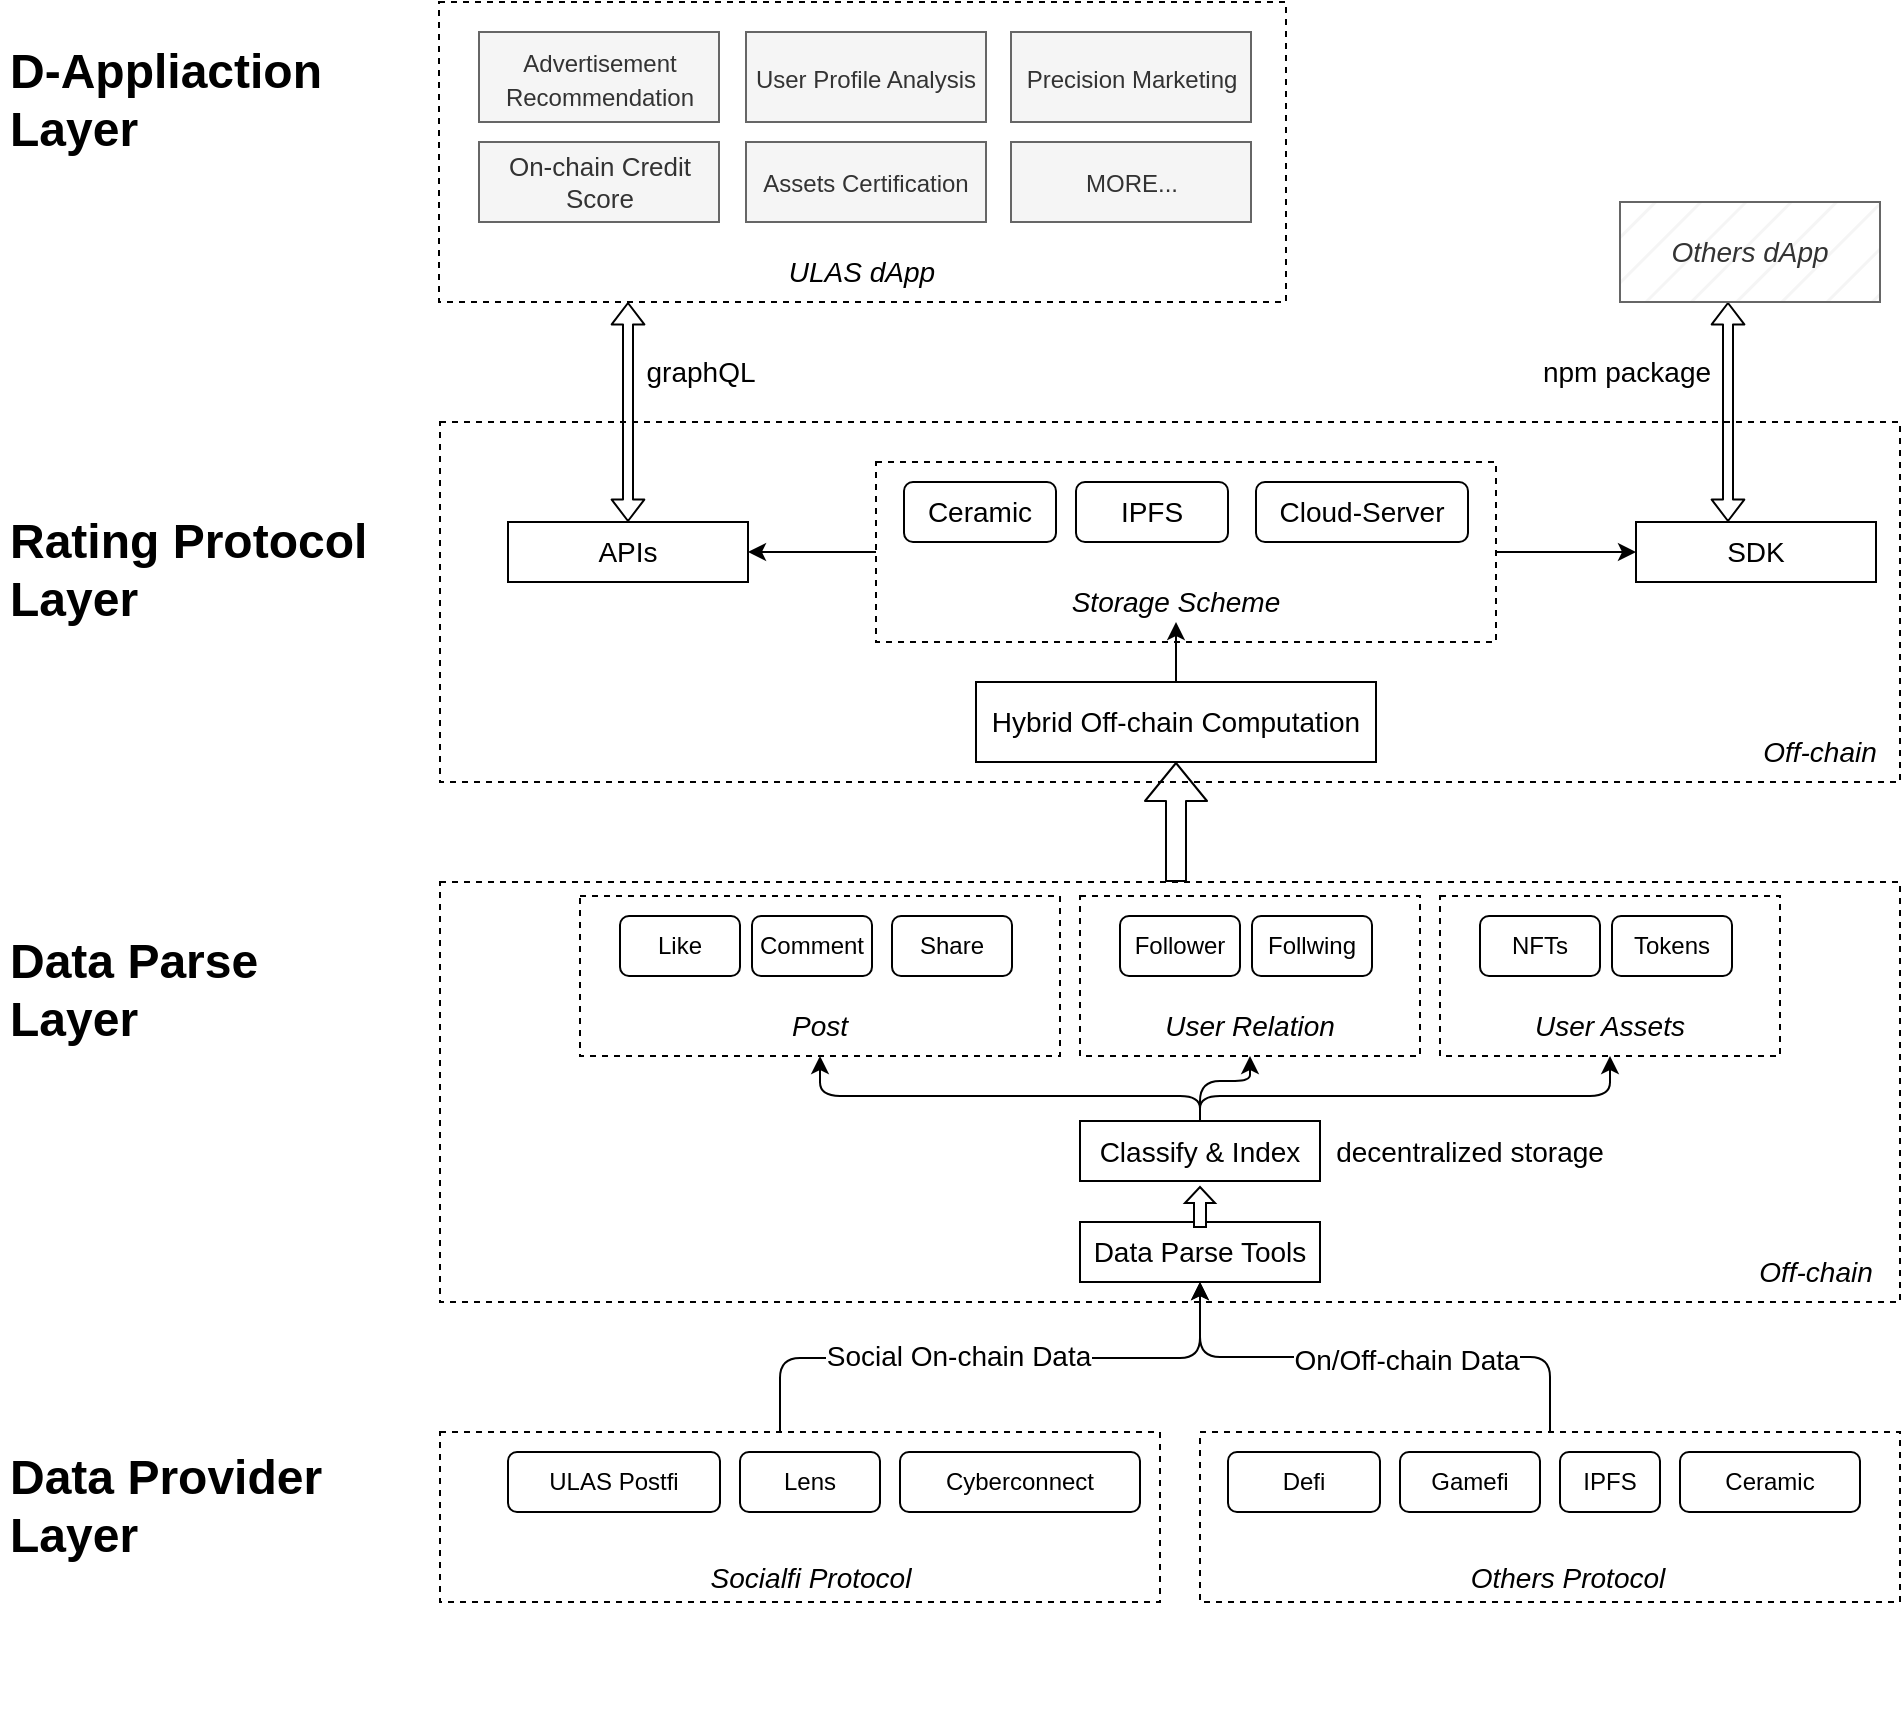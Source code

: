 <mxfile version="20.1.1" type="github">
  <diagram id="ygzSirnMUKqVHTcodODq" name="Page-1">
    <mxGraphModel dx="2121" dy="1136" grid="1" gridSize="10" guides="1" tooltips="1" connect="1" arrows="1" fold="1" page="1" pageScale="1" pageWidth="827" pageHeight="1169" math="0" shadow="0">
      <root>
        <mxCell id="0" />
        <mxCell id="1" parent="0" />
        <mxCell id="9h2n3OwukKY5-VpyM2bv-74" value="" style="rounded=0;whiteSpace=wrap;html=1;dashed=1;" vertex="1" parent="1">
          <mxGeometry x="260" y="280" width="730" height="180" as="geometry" />
        </mxCell>
        <mxCell id="9h2n3OwukKY5-VpyM2bv-57" value="" style="rounded=0;whiteSpace=wrap;html=1;dashed=1;" vertex="1" parent="1">
          <mxGeometry x="259.5" y="70" width="423.5" height="150" as="geometry" />
        </mxCell>
        <mxCell id="9h2n3OwukKY5-VpyM2bv-61" value="" style="edgeStyle=orthogonalEdgeStyle;rounded=1;orthogonalLoop=1;jettySize=auto;html=1;fontSize=14;" edge="1" parent="1" source="9h2n3OwukKY5-VpyM2bv-49" target="9h2n3OwukKY5-VpyM2bv-54">
          <mxGeometry relative="1" as="geometry" />
        </mxCell>
        <mxCell id="9h2n3OwukKY5-VpyM2bv-62" value="" style="edgeStyle=orthogonalEdgeStyle;rounded=1;orthogonalLoop=1;jettySize=auto;html=1;fontSize=14;" edge="1" parent="1" source="9h2n3OwukKY5-VpyM2bv-49" target="9h2n3OwukKY5-VpyM2bv-53">
          <mxGeometry relative="1" as="geometry" />
        </mxCell>
        <mxCell id="9h2n3OwukKY5-VpyM2bv-49" value="" style="rounded=0;whiteSpace=wrap;html=1;dashed=1;" vertex="1" parent="1">
          <mxGeometry x="478" y="300" width="310" height="90" as="geometry" />
        </mxCell>
        <mxCell id="nCG46OqaRl130R50hFcX-19" value="" style="rounded=0;whiteSpace=wrap;html=1;dashed=1;" parent="1" vertex="1">
          <mxGeometry x="260" y="785" width="360" height="85" as="geometry" />
        </mxCell>
        <mxCell id="nCG46OqaRl130R50hFcX-2" value="&lt;h1&gt;Data Provider Layer&lt;/h1&gt;" style="text;html=1;strokeColor=none;fillColor=none;spacing=5;spacingTop=-20;whiteSpace=wrap;overflow=hidden;rounded=0;" parent="1" vertex="1">
          <mxGeometry x="40" y="787.5" width="230" height="140" as="geometry" />
        </mxCell>
        <mxCell id="nCG46OqaRl130R50hFcX-3" value="ULAS Postfi" style="rounded=1;whiteSpace=wrap;html=1;" parent="1" vertex="1">
          <mxGeometry x="294" y="795" width="106" height="30" as="geometry" />
        </mxCell>
        <mxCell id="nCG46OqaRl130R50hFcX-4" value="&lt;h1&gt;Rating Protocol Layer&lt;/h1&gt;" style="text;html=1;strokeColor=none;fillColor=none;spacing=5;spacingTop=-20;whiteSpace=wrap;overflow=hidden;rounded=0;" parent="1" vertex="1">
          <mxGeometry x="40" y="320" width="190" height="120" as="geometry" />
        </mxCell>
        <mxCell id="nCG46OqaRl130R50hFcX-5" value="&lt;h1&gt;D-Appliaction Layer&lt;/h1&gt;" style="text;html=1;strokeColor=none;fillColor=none;spacing=5;spacingTop=-20;whiteSpace=wrap;overflow=hidden;rounded=0;" parent="1" vertex="1">
          <mxGeometry x="40" y="85" width="190" height="120" as="geometry" />
        </mxCell>
        <mxCell id="nCG46OqaRl130R50hFcX-9" value="Lens" style="rounded=1;whiteSpace=wrap;html=1;" parent="1" vertex="1">
          <mxGeometry x="410" y="795" width="70" height="30" as="geometry" />
        </mxCell>
        <mxCell id="nCG46OqaRl130R50hFcX-10" value="Cyberconnect" style="rounded=1;whiteSpace=wrap;html=1;" parent="1" vertex="1">
          <mxGeometry x="490" y="795" width="120" height="30" as="geometry" />
        </mxCell>
        <mxCell id="nCG46OqaRl130R50hFcX-13" value="&lt;h1&gt;Data Parse Layer&lt;/h1&gt;&lt;p&gt;&lt;br&gt;&lt;/p&gt;" style="text;html=1;strokeColor=none;fillColor=none;spacing=5;spacingTop=-20;whiteSpace=wrap;overflow=hidden;rounded=0;" parent="1" vertex="1">
          <mxGeometry x="40" y="529.75" width="200" height="170.5" as="geometry" />
        </mxCell>
        <mxCell id="nCG46OqaRl130R50hFcX-17" value="Off-chain" style="text;html=1;strokeColor=none;fillColor=none;align=center;verticalAlign=middle;whiteSpace=wrap;rounded=0;dashed=1;" parent="1" vertex="1">
          <mxGeometry x="460" y="520" width="60" height="30" as="geometry" />
        </mxCell>
        <mxCell id="nCG46OqaRl130R50hFcX-23" value="" style="rounded=0;whiteSpace=wrap;html=1;dashed=1;" parent="1" vertex="1">
          <mxGeometry x="260" y="510" width="730" height="210" as="geometry" />
        </mxCell>
        <mxCell id="9h2n3OwukKY5-VpyM2bv-1" value="" style="rounded=0;whiteSpace=wrap;html=1;dashed=1;" vertex="1" parent="1">
          <mxGeometry x="330" y="517" width="240" height="80" as="geometry" />
        </mxCell>
        <mxCell id="9h2n3OwukKY5-VpyM2bv-2" value="Like" style="rounded=1;whiteSpace=wrap;html=1;" vertex="1" parent="1">
          <mxGeometry x="350" y="527" width="60" height="30" as="geometry" />
        </mxCell>
        <mxCell id="9h2n3OwukKY5-VpyM2bv-3" value="Comment" style="rounded=1;whiteSpace=wrap;html=1;" vertex="1" parent="1">
          <mxGeometry x="416" y="527" width="60" height="30" as="geometry" />
        </mxCell>
        <mxCell id="9h2n3OwukKY5-VpyM2bv-4" value="Share" style="rounded=1;whiteSpace=wrap;html=1;" vertex="1" parent="1">
          <mxGeometry x="486" y="527" width="60" height="30" as="geometry" />
        </mxCell>
        <mxCell id="9h2n3OwukKY5-VpyM2bv-5" value="&lt;font style=&quot;font-size: 14px;&quot;&gt;&lt;i&gt;Post&lt;/i&gt;&lt;/font&gt;" style="text;html=1;strokeColor=none;fillColor=none;align=center;verticalAlign=middle;whiteSpace=wrap;rounded=0;" vertex="1" parent="1">
          <mxGeometry x="420" y="567" width="60" height="30" as="geometry" />
        </mxCell>
        <mxCell id="9h2n3OwukKY5-VpyM2bv-6" value="" style="rounded=0;whiteSpace=wrap;html=1;dashed=1;" vertex="1" parent="1">
          <mxGeometry x="580" y="517" width="170" height="80" as="geometry" />
        </mxCell>
        <mxCell id="9h2n3OwukKY5-VpyM2bv-7" value="Follower" style="rounded=1;whiteSpace=wrap;html=1;" vertex="1" parent="1">
          <mxGeometry x="600" y="527" width="60" height="30" as="geometry" />
        </mxCell>
        <mxCell id="9h2n3OwukKY5-VpyM2bv-8" value="Follwing" style="rounded=1;whiteSpace=wrap;html=1;" vertex="1" parent="1">
          <mxGeometry x="666" y="527" width="60" height="30" as="geometry" />
        </mxCell>
        <mxCell id="9h2n3OwukKY5-VpyM2bv-10" value="&lt;font style=&quot;font-size: 14px;&quot;&gt;&lt;i&gt;User Relation&lt;/i&gt;&lt;/font&gt;" style="text;html=1;strokeColor=none;fillColor=none;align=center;verticalAlign=middle;whiteSpace=wrap;rounded=0;" vertex="1" parent="1">
          <mxGeometry x="610" y="572" width="110" height="20" as="geometry" />
        </mxCell>
        <mxCell id="9h2n3OwukKY5-VpyM2bv-11" value="" style="rounded=0;whiteSpace=wrap;html=1;dashed=1;" vertex="1" parent="1">
          <mxGeometry x="760" y="517" width="170" height="80" as="geometry" />
        </mxCell>
        <mxCell id="9h2n3OwukKY5-VpyM2bv-12" value="NFTs" style="rounded=1;whiteSpace=wrap;html=1;" vertex="1" parent="1">
          <mxGeometry x="780" y="527" width="60" height="30" as="geometry" />
        </mxCell>
        <mxCell id="9h2n3OwukKY5-VpyM2bv-13" value="Tokens" style="rounded=1;whiteSpace=wrap;html=1;" vertex="1" parent="1">
          <mxGeometry x="846" y="527" width="60" height="30" as="geometry" />
        </mxCell>
        <mxCell id="9h2n3OwukKY5-VpyM2bv-14" value="&lt;font style=&quot;font-size: 14px;&quot;&gt;&lt;i&gt;User Assets&lt;/i&gt;&lt;/font&gt;" style="text;html=1;strokeColor=none;fillColor=none;align=center;verticalAlign=middle;whiteSpace=wrap;rounded=0;" vertex="1" parent="1">
          <mxGeometry x="790" y="572" width="110" height="20" as="geometry" />
        </mxCell>
        <mxCell id="9h2n3OwukKY5-VpyM2bv-16" value="&lt;font style=&quot;font-size: 14px;&quot;&gt;&lt;i&gt;Socialfi Protocol&lt;/i&gt;&lt;/font&gt;" style="text;html=1;strokeColor=none;fillColor=none;align=center;verticalAlign=middle;whiteSpace=wrap;rounded=0;" vertex="1" parent="1">
          <mxGeometry x="382.5" y="845" width="125" height="25" as="geometry" />
        </mxCell>
        <mxCell id="9h2n3OwukKY5-VpyM2bv-17" value="Data Parse Tools" style="rounded=0;whiteSpace=wrap;html=1;fontSize=14;" vertex="1" parent="1">
          <mxGeometry x="580" y="680" width="120" height="30" as="geometry" />
        </mxCell>
        <mxCell id="9h2n3OwukKY5-VpyM2bv-25" value="" style="edgeStyle=orthogonalEdgeStyle;rounded=1;orthogonalLoop=1;jettySize=auto;html=1;fontSize=14;exitX=0.5;exitY=0;exitDx=0;exitDy=0;" edge="1" parent="1" source="9h2n3OwukKY5-VpyM2bv-18" target="9h2n3OwukKY5-VpyM2bv-17">
          <mxGeometry relative="1" as="geometry" />
        </mxCell>
        <mxCell id="9h2n3OwukKY5-VpyM2bv-28" value="On/Off-chain Data" style="edgeLabel;html=1;align=center;verticalAlign=middle;resizable=0;points=[];fontSize=14;" vertex="1" connectable="0" parent="9h2n3OwukKY5-VpyM2bv-25">
          <mxGeometry x="-0.123" y="1" relative="1" as="geometry">
            <mxPoint as="offset" />
          </mxGeometry>
        </mxCell>
        <mxCell id="9h2n3OwukKY5-VpyM2bv-18" value="" style="rounded=0;whiteSpace=wrap;html=1;dashed=1;" vertex="1" parent="1">
          <mxGeometry x="640" y="785" width="350" height="85" as="geometry" />
        </mxCell>
        <mxCell id="9h2n3OwukKY5-VpyM2bv-19" value="Defi" style="rounded=1;whiteSpace=wrap;html=1;" vertex="1" parent="1">
          <mxGeometry x="654" y="795" width="76" height="30" as="geometry" />
        </mxCell>
        <mxCell id="9h2n3OwukKY5-VpyM2bv-20" value="Gamefi" style="rounded=1;whiteSpace=wrap;html=1;" vertex="1" parent="1">
          <mxGeometry x="740" y="795" width="70" height="30" as="geometry" />
        </mxCell>
        <mxCell id="9h2n3OwukKY5-VpyM2bv-21" value="IPFS" style="rounded=1;whiteSpace=wrap;html=1;" vertex="1" parent="1">
          <mxGeometry x="820" y="795" width="50" height="30" as="geometry" />
        </mxCell>
        <mxCell id="9h2n3OwukKY5-VpyM2bv-22" value="&lt;font style=&quot;font-size: 14px;&quot;&gt;&lt;i&gt;Others Protocol&lt;/i&gt;&lt;/font&gt;" style="text;html=1;strokeColor=none;fillColor=none;align=center;verticalAlign=middle;whiteSpace=wrap;rounded=0;" vertex="1" parent="1">
          <mxGeometry x="740" y="845" width="167.5" height="25" as="geometry" />
        </mxCell>
        <mxCell id="9h2n3OwukKY5-VpyM2bv-23" value="" style="edgeStyle=orthogonalEdgeStyle;orthogonalLoop=1;jettySize=auto;html=1;fontSize=14;rounded=1;" edge="1" parent="1" source="nCG46OqaRl130R50hFcX-19" target="9h2n3OwukKY5-VpyM2bv-17">
          <mxGeometry relative="1" as="geometry">
            <Array as="points">
              <mxPoint x="430" y="748" />
              <mxPoint x="640" y="748" />
            </Array>
          </mxGeometry>
        </mxCell>
        <mxCell id="9h2n3OwukKY5-VpyM2bv-27" value="Social On-chain Data" style="edgeLabel;html=1;align=center;verticalAlign=middle;resizable=0;points=[];fontSize=14;" vertex="1" connectable="0" parent="9h2n3OwukKY5-VpyM2bv-23">
          <mxGeometry x="-0.121" y="1" relative="1" as="geometry">
            <mxPoint as="offset" />
          </mxGeometry>
        </mxCell>
        <mxCell id="nCG46OqaRl130R50hFcX-11" value="Ceramic" style="rounded=1;whiteSpace=wrap;html=1;" parent="1" vertex="1">
          <mxGeometry x="880" y="795" width="90" height="30" as="geometry" />
        </mxCell>
        <mxCell id="9h2n3OwukKY5-VpyM2bv-33" style="edgeStyle=orthogonalEdgeStyle;rounded=1;orthogonalLoop=1;jettySize=auto;html=1;exitX=0.5;exitY=0;exitDx=0;exitDy=0;fontSize=14;entryX=0.5;entryY=1;entryDx=0;entryDy=0;" edge="1" parent="1" source="9h2n3OwukKY5-VpyM2bv-30" target="9h2n3OwukKY5-VpyM2bv-5">
          <mxGeometry relative="1" as="geometry">
            <Array as="points">
              <mxPoint x="640" y="617" />
              <mxPoint x="450" y="617" />
            </Array>
          </mxGeometry>
        </mxCell>
        <mxCell id="9h2n3OwukKY5-VpyM2bv-30" value="Classify &amp;amp; Index" style="rounded=0;whiteSpace=wrap;html=1;fontSize=14;" vertex="1" parent="1">
          <mxGeometry x="580" y="629.5" width="120" height="30" as="geometry" />
        </mxCell>
        <mxCell id="9h2n3OwukKY5-VpyM2bv-31" value="" style="shape=singleArrow;whiteSpace=wrap;html=1;arrowWidth=0.4;arrowSize=0.4;fontSize=14;rounded=0;rotation=-90;" vertex="1" parent="1">
          <mxGeometry x="630" y="665" width="20" height="15" as="geometry" />
        </mxCell>
        <mxCell id="9h2n3OwukKY5-VpyM2bv-34" style="edgeStyle=orthogonalEdgeStyle;rounded=1;orthogonalLoop=1;jettySize=auto;html=1;exitX=0.5;exitY=0;exitDx=0;exitDy=0;fontSize=14;" edge="1" parent="1" source="9h2n3OwukKY5-VpyM2bv-30" target="9h2n3OwukKY5-VpyM2bv-6">
          <mxGeometry relative="1" as="geometry">
            <mxPoint x="650" y="639.5" as="sourcePoint" />
            <mxPoint x="460" y="607" as="targetPoint" />
            <Array as="points" />
          </mxGeometry>
        </mxCell>
        <mxCell id="9h2n3OwukKY5-VpyM2bv-35" style="edgeStyle=orthogonalEdgeStyle;rounded=1;orthogonalLoop=1;jettySize=auto;html=1;exitX=0.5;exitY=0;exitDx=0;exitDy=0;fontSize=14;" edge="1" parent="1" source="9h2n3OwukKY5-VpyM2bv-30" target="9h2n3OwukKY5-VpyM2bv-11">
          <mxGeometry relative="1" as="geometry">
            <mxPoint x="650" y="639.5" as="sourcePoint" />
            <mxPoint x="675" y="607" as="targetPoint" />
            <Array as="points">
              <mxPoint x="640" y="617" />
              <mxPoint x="845" y="617" />
            </Array>
          </mxGeometry>
        </mxCell>
        <mxCell id="9h2n3OwukKY5-VpyM2bv-38" value="decentralized storage" style="text;html=1;strokeColor=none;fillColor=none;align=center;verticalAlign=middle;whiteSpace=wrap;rounded=0;fontSize=14;" vertex="1" parent="1">
          <mxGeometry x="700" y="629.5" width="150" height="30" as="geometry" />
        </mxCell>
        <mxCell id="9h2n3OwukKY5-VpyM2bv-39" value="&lt;i&gt;Off-chain&lt;/i&gt;" style="text;html=1;strokeColor=none;fillColor=none;align=center;verticalAlign=middle;whiteSpace=wrap;rounded=0;fontSize=14;" vertex="1" parent="1">
          <mxGeometry x="918" y="690" width="60" height="30" as="geometry" />
        </mxCell>
        <mxCell id="9h2n3OwukKY5-VpyM2bv-52" style="edgeStyle=orthogonalEdgeStyle;rounded=1;orthogonalLoop=1;jettySize=auto;html=1;exitX=0.5;exitY=0;exitDx=0;exitDy=0;entryX=0.5;entryY=1;entryDx=0;entryDy=0;fontSize=14;" edge="1" parent="1" source="9h2n3OwukKY5-VpyM2bv-40" target="9h2n3OwukKY5-VpyM2bv-50">
          <mxGeometry relative="1" as="geometry" />
        </mxCell>
        <mxCell id="9h2n3OwukKY5-VpyM2bv-40" value="Hybrid Off-chain Computation" style="rounded=0;whiteSpace=wrap;html=1;fontSize=14;" vertex="1" parent="1">
          <mxGeometry x="528" y="410" width="200" height="40" as="geometry" />
        </mxCell>
        <mxCell id="9h2n3OwukKY5-VpyM2bv-44" value="&lt;font style=&quot;font-size: 12px;&quot;&gt;Advertisement&lt;br&gt;Recommendation&lt;/font&gt;" style="rounded=0;whiteSpace=wrap;html=1;fontSize=14;fillColor=#f5f5f5;strokeColor=#666666;fontColor=#333333;perimeterSpacing=0;" vertex="1" parent="1">
          <mxGeometry x="279.5" y="85" width="120" height="45" as="geometry" />
        </mxCell>
        <mxCell id="9h2n3OwukKY5-VpyM2bv-45" value="&lt;font style=&quot;font-size: 12px;&quot;&gt;User Profile Analysis&lt;/font&gt;" style="rounded=0;whiteSpace=wrap;html=1;fontSize=14;fillColor=#f5f5f5;strokeColor=#666666;fontColor=#333333;" vertex="1" parent="1">
          <mxGeometry x="413" y="85" width="120" height="45" as="geometry" />
        </mxCell>
        <mxCell id="9h2n3OwukKY5-VpyM2bv-46" value="Ceramic" style="rounded=1;whiteSpace=wrap;html=1;fontSize=14;" vertex="1" parent="1">
          <mxGeometry x="492" y="310" width="76" height="30" as="geometry" />
        </mxCell>
        <mxCell id="9h2n3OwukKY5-VpyM2bv-47" value="IPFS" style="rounded=1;whiteSpace=wrap;html=1;fontSize=14;" vertex="1" parent="1">
          <mxGeometry x="578" y="310" width="76" height="30" as="geometry" />
        </mxCell>
        <mxCell id="9h2n3OwukKY5-VpyM2bv-48" value="Cloud-Server" style="rounded=1;whiteSpace=wrap;html=1;fontSize=14;" vertex="1" parent="1">
          <mxGeometry x="668" y="310" width="106" height="30" as="geometry" />
        </mxCell>
        <mxCell id="9h2n3OwukKY5-VpyM2bv-50" value="&lt;font style=&quot;font-size: 14px;&quot;&gt;&lt;i&gt;Storage Scheme&lt;/i&gt;&lt;/font&gt;" style="text;html=1;strokeColor=none;fillColor=none;align=center;verticalAlign=middle;whiteSpace=wrap;rounded=0;" vertex="1" parent="1">
          <mxGeometry x="573" y="360" width="110" height="20" as="geometry" />
        </mxCell>
        <mxCell id="9h2n3OwukKY5-VpyM2bv-53" value="SDK" style="rounded=0;whiteSpace=wrap;html=1;fontSize=14;" vertex="1" parent="1">
          <mxGeometry x="858" y="330" width="120" height="30" as="geometry" />
        </mxCell>
        <mxCell id="9h2n3OwukKY5-VpyM2bv-54" value="APIs" style="rounded=0;whiteSpace=wrap;html=1;fontSize=14;" vertex="1" parent="1">
          <mxGeometry x="294" y="330" width="120" height="30" as="geometry" />
        </mxCell>
        <mxCell id="9h2n3OwukKY5-VpyM2bv-56" value="" style="shape=flexArrow;endArrow=classic;startArrow=classic;html=1;rounded=1;fontSize=14;exitX=0.5;exitY=0;exitDx=0;exitDy=0;startWidth=10.333;startSize=3.237;endWidth=10.333;endSize=3.237;width=5;" edge="1" parent="1" source="9h2n3OwukKY5-VpyM2bv-54">
          <mxGeometry width="100" height="100" relative="1" as="geometry">
            <mxPoint x="500" y="240" as="sourcePoint" />
            <mxPoint x="354" y="220" as="targetPoint" />
          </mxGeometry>
        </mxCell>
        <mxCell id="9h2n3OwukKY5-VpyM2bv-59" value="graphQL" style="text;html=1;align=center;verticalAlign=middle;resizable=0;points=[];autosize=1;strokeColor=none;fillColor=none;fontSize=14;" vertex="1" parent="1">
          <mxGeometry x="350" y="240" width="80" height="30" as="geometry" />
        </mxCell>
        <mxCell id="9h2n3OwukKY5-VpyM2bv-60" value="&lt;font style=&quot;font-size: 12px;&quot;&gt;Precision Marketing&lt;/font&gt;" style="rounded=0;whiteSpace=wrap;html=1;fontSize=14;fillColor=#f5f5f5;strokeColor=#666666;fontColor=#333333;" vertex="1" parent="1">
          <mxGeometry x="545.5" y="85" width="120" height="45" as="geometry" />
        </mxCell>
        <mxCell id="9h2n3OwukKY5-VpyM2bv-63" value="&lt;div style=&quot;font-size: 13px;&quot;&gt;On-chain Credit Score&lt;/div&gt;" style="rounded=0;whiteSpace=wrap;html=1;fontSize=14;align=center;fillColor=#f5f5f5;strokeColor=#666666;fontColor=#333333;" vertex="1" parent="1">
          <mxGeometry x="279.5" y="140" width="120" height="40" as="geometry" />
        </mxCell>
        <mxCell id="9h2n3OwukKY5-VpyM2bv-64" value="&lt;div style=&quot;&quot;&gt;&lt;font style=&quot;font-size: 12px;&quot;&gt;Assets Certification&lt;/font&gt;&lt;/div&gt;" style="rounded=0;whiteSpace=wrap;html=1;fontSize=14;align=center;fillColor=#f5f5f5;strokeColor=#666666;fontColor=#333333;" vertex="1" parent="1">
          <mxGeometry x="413" y="140" width="120" height="40" as="geometry" />
        </mxCell>
        <mxCell id="9h2n3OwukKY5-VpyM2bv-65" value="&lt;div style=&quot;&quot;&gt;&lt;font style=&quot;font-size: 12px;&quot;&gt;MORE...&lt;/font&gt;&lt;/div&gt;" style="rounded=0;whiteSpace=wrap;html=1;fontSize=14;align=center;fillColor=#f5f5f5;strokeColor=#666666;fontColor=#333333;" vertex="1" parent="1">
          <mxGeometry x="545.5" y="140" width="120" height="40" as="geometry" />
        </mxCell>
        <mxCell id="9h2n3OwukKY5-VpyM2bv-66" value="&lt;font style=&quot;font-size: 14px;&quot;&gt;&lt;i&gt;ULAS dApp&lt;/i&gt;&lt;/font&gt;" style="text;html=1;strokeColor=none;fillColor=none;align=center;verticalAlign=middle;whiteSpace=wrap;rounded=0;" vertex="1" parent="1">
          <mxGeometry x="411.25" y="190" width="120" height="30" as="geometry" />
        </mxCell>
        <mxCell id="9h2n3OwukKY5-VpyM2bv-68" value="" style="shape=flexArrow;endArrow=classic;startArrow=classic;html=1;rounded=1;fontSize=14;exitX=0.5;exitY=0;exitDx=0;exitDy=0;startWidth=10.333;startSize=3.237;endWidth=10.333;endSize=3.237;width=5;" edge="1" parent="1">
          <mxGeometry width="100" height="100" relative="1" as="geometry">
            <mxPoint x="904" y="330.0" as="sourcePoint" />
            <mxPoint x="904" y="220.0" as="targetPoint" />
          </mxGeometry>
        </mxCell>
        <mxCell id="9h2n3OwukKY5-VpyM2bv-69" value="npm package" style="text;html=1;align=center;verticalAlign=middle;resizable=0;points=[];autosize=1;strokeColor=none;fillColor=none;fontSize=14;" vertex="1" parent="1">
          <mxGeometry x="797.5" y="240" width="110" height="30" as="geometry" />
        </mxCell>
        <mxCell id="9h2n3OwukKY5-VpyM2bv-73" value="&lt;i style=&quot;font-size: 14px;&quot;&gt;Others dApp&lt;/i&gt;" style="rounded=0;whiteSpace=wrap;html=1;fillStyle=hatch;fontSize=12;fillColor=#f5f5f5;fontColor=#333333;strokeColor=#666666;" vertex="1" parent="1">
          <mxGeometry x="850" y="170" width="130" height="50" as="geometry" />
        </mxCell>
        <mxCell id="9h2n3OwukKY5-VpyM2bv-75" value="&lt;i&gt;Off-chain&lt;/i&gt;" style="text;html=1;strokeColor=none;fillColor=none;align=center;verticalAlign=middle;whiteSpace=wrap;rounded=0;fontSize=14;" vertex="1" parent="1">
          <mxGeometry x="920" y="430" width="60" height="30" as="geometry" />
        </mxCell>
        <mxCell id="9h2n3OwukKY5-VpyM2bv-43" value="" style="shape=flexArrow;endArrow=classic;html=1;rounded=1;fontSize=14;" edge="1" parent="1">
          <mxGeometry width="50" height="50" relative="1" as="geometry">
            <mxPoint x="628" y="510" as="sourcePoint" />
            <mxPoint x="628" y="450" as="targetPoint" />
          </mxGeometry>
        </mxCell>
      </root>
    </mxGraphModel>
  </diagram>
</mxfile>
